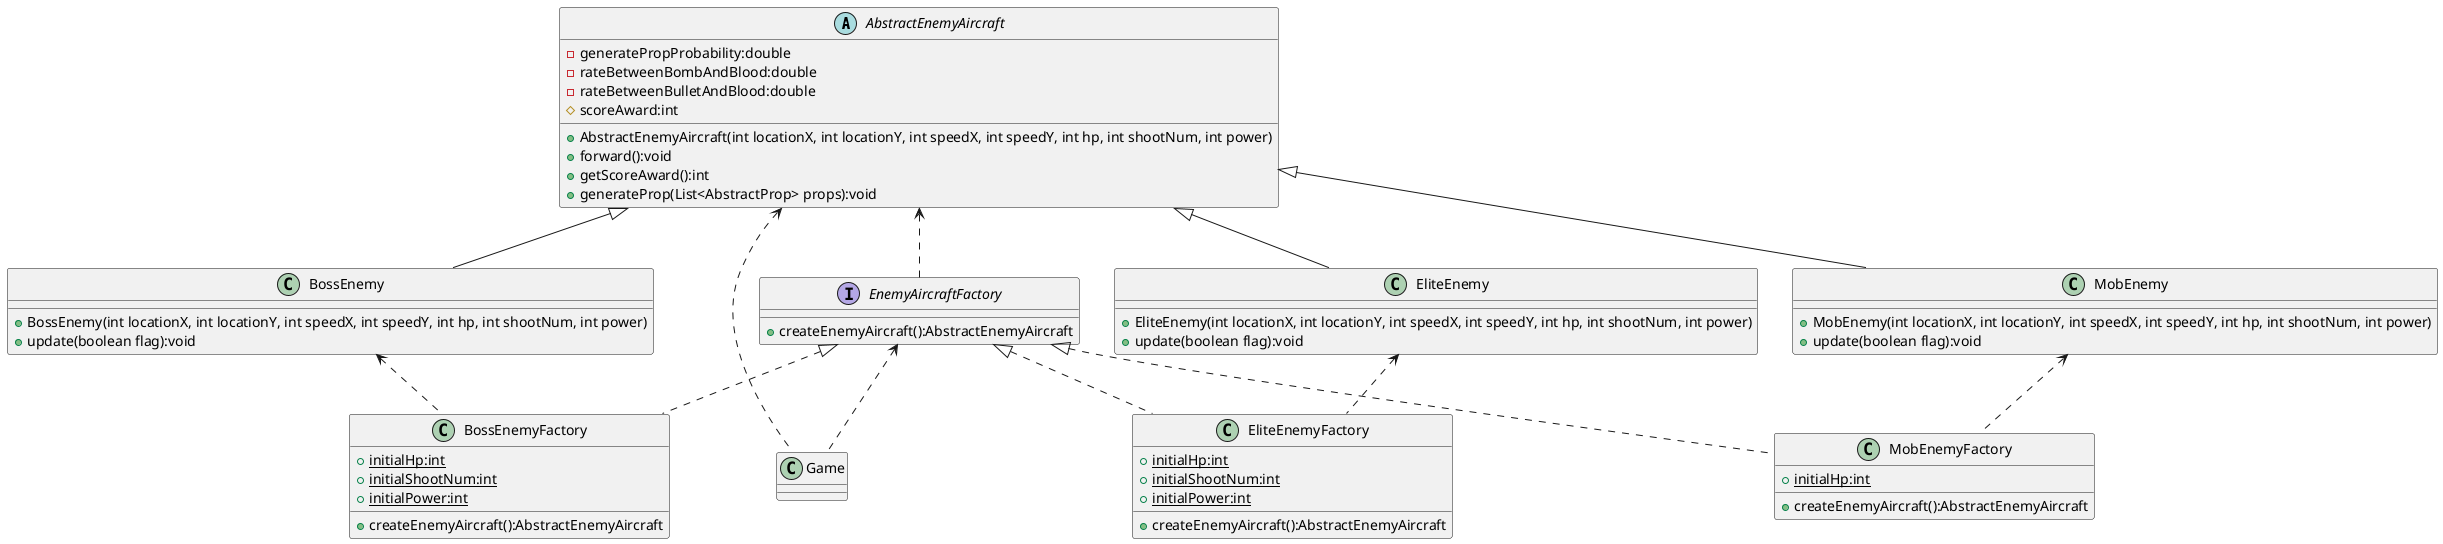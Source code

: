 @startuml
'https://plantuml.com/class-diagram
'工厂模式创建敌机 uml类图


AbstractEnemyAircraft <|-- BossEnemy
AbstractEnemyAircraft <|-- EliteEnemy
AbstractEnemyAircraft <|-- MobEnemy

class Game
{
}

abstract class AbstractEnemyAircraft{
    - generatePropProbability:double
    - rateBetweenBombAndBlood:double
    - rateBetweenBulletAndBlood:double
    # scoreAward:int
    + AbstractEnemyAircraft(int locationX, int locationY, int speedX, int speedY, int hp, int shootNum, int power)
    + forward():void
    + getScoreAward():int
    + generateProp(List<AbstractProp> props):void
}

class BossEnemy {
    + BossEnemy(int locationX, int locationY, int speedX, int speedY, int hp, int shootNum, int power)
    + update(boolean flag):void
}


class EliteEnemy {
    + EliteEnemy(int locationX, int locationY, int speedX, int speedY, int hp, int shootNum, int power)
    + update(boolean flag):void
}

class MobEnemy {
    + MobEnemy(int locationX, int locationY, int speedX, int speedY, int hp, int shootNum, int power)
    + update(boolean flag):void
}

interface EnemyAircraftFactory
{
    + createEnemyAircraft():AbstractEnemyAircraft
}

class BossEnemyFactory
{
    + {static} initialHp:int
    + {static} initialShootNum:int
    + {static} initialPower:int
    + createEnemyAircraft():AbstractEnemyAircraft
}

class EliteEnemyFactory
{
    + {static} initialHp:int
    + {static} initialShootNum:int
    + {static} initialPower:int
    + createEnemyAircraft():AbstractEnemyAircraft
}


class MobEnemyFactory
{
    + {static} initialHp:int
    + createEnemyAircraft():AbstractEnemyAircraft
}

EnemyAircraftFactory <|.. MobEnemyFactory
EnemyAircraftFactory <|.. EliteEnemyFactory
EnemyAircraftFactory <|.. BossEnemyFactory

BossEnemy <.. BossEnemyFactory
EliteEnemy <.. EliteEnemyFactory
MobEnemy <.. MobEnemyFactory

AbstractEnemyAircraft <.. Game
EnemyAircraftFactory <.. Game

AbstractEnemyAircraft <.. EnemyAircraftFactory

@enduml